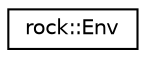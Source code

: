 digraph "类继承关系图"
{
 // LATEX_PDF_SIZE
  edge [fontname="Helvetica",fontsize="10",labelfontname="Helvetica",labelfontsize="10"];
  node [fontname="Helvetica",fontsize="10",shape=record];
  rankdir="LR";
  Node0 [label="rock::Env",height=0.2,width=0.4,color="black", fillcolor="white", style="filled",URL="$classrock_1_1Env.html",tooltip=" "];
}
